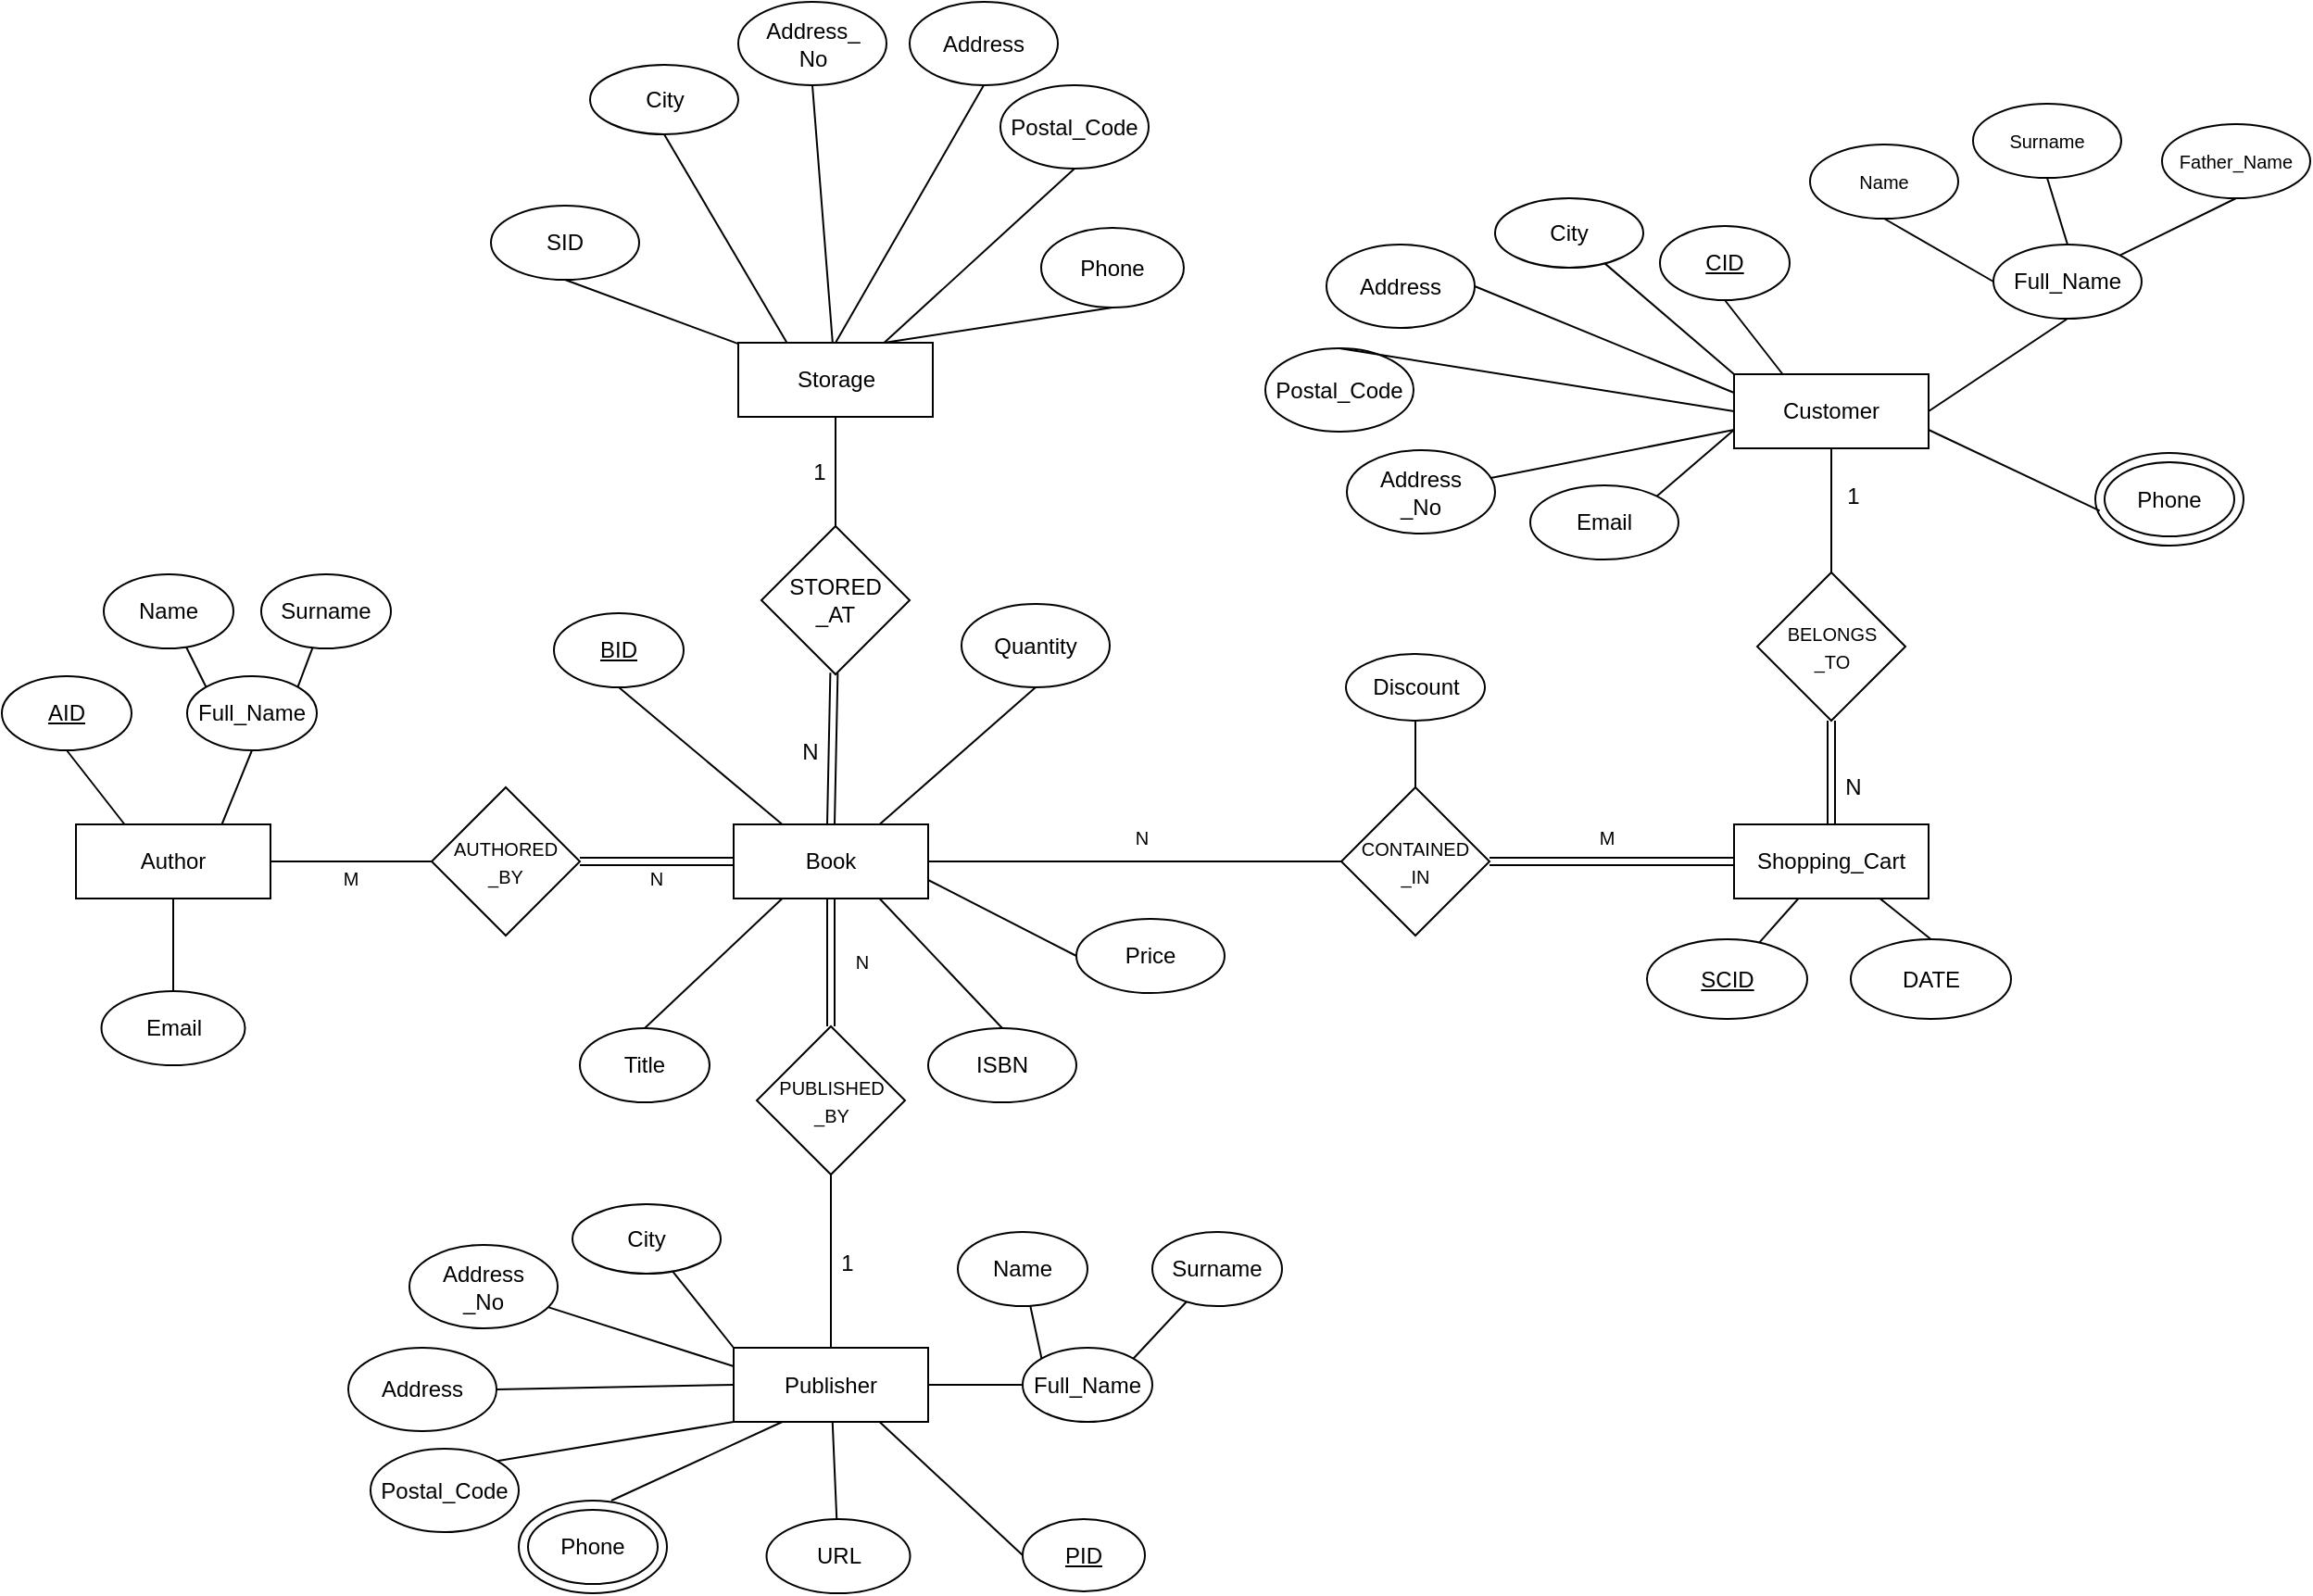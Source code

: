<mxfile version="20.6.0" type="github">
  <diagram id="VsgBfveyjFz6Jx_ch1yv" name="Page-1">
    <mxGraphModel dx="3200" dy="1077" grid="1" gridSize="11" guides="1" tooltips="1" connect="1" arrows="0" fold="1" page="1" pageScale="1" pageWidth="1169" pageHeight="1654" math="0" shadow="0">
      <root>
        <mxCell id="0" />
        <mxCell id="1" parent="0" />
        <mxCell id="6fTI-SqCHsq5oNUSL6ju-141" value="1" style="edgeStyle=none;rounded=0;orthogonalLoop=1;jettySize=auto;html=1;exitX=0.5;exitY=1;exitDx=0;exitDy=0;entryX=0.5;entryY=0;entryDx=0;entryDy=0;labelBackgroundColor=none;strokeColor=#000000;fontSize=12;startFill=1;endArrow=none;endFill=0;" parent="1" source="6fTI-SqCHsq5oNUSL6ju-108" target="6fTI-SqCHsq5oNUSL6ju-129" edge="1">
          <mxGeometry y="-9" relative="1" as="geometry">
            <mxPoint as="offset" />
          </mxGeometry>
        </mxCell>
        <mxCell id="6fTI-SqCHsq5oNUSL6ju-147" value="" style="group" parent="1" vertex="1" connectable="0">
          <mxGeometry x="12" y="847" width="602" height="265" as="geometry" />
        </mxCell>
        <mxCell id="6fTI-SqCHsq5oNUSL6ju-105" value="" style="group" parent="6fTI-SqCHsq5oNUSL6ju-147" vertex="1" connectable="0">
          <mxGeometry width="478.75" height="265" as="geometry" />
        </mxCell>
        <mxCell id="6fTI-SqCHsq5oNUSL6ju-64" value="Publisher" style="rounded=0;whiteSpace=wrap;html=1;" parent="6fTI-SqCHsq5oNUSL6ju-105" vertex="1">
          <mxGeometry x="306" y="132.5" width="105" height="40" as="geometry" />
        </mxCell>
        <mxCell id="6fTI-SqCHsq5oNUSL6ju-73" value="URL" style="ellipse;whiteSpace=wrap;html=1;rounded=0;" parent="6fTI-SqCHsq5oNUSL6ju-105" vertex="1">
          <mxGeometry x="323.75" y="225" width="77.5" height="40" as="geometry" />
        </mxCell>
        <mxCell id="6fTI-SqCHsq5oNUSL6ju-63" value="" style="edgeStyle=none;rounded=0;orthogonalLoop=1;jettySize=auto;html=1;fontSize=12;startFill=1;endArrow=none;endFill=0;" parent="6fTI-SqCHsq5oNUSL6ju-105" source="6fTI-SqCHsq5oNUSL6ju-64" target="6fTI-SqCHsq5oNUSL6ju-73" edge="1">
          <mxGeometry relative="1" as="geometry" />
        </mxCell>
        <mxCell id="6fTI-SqCHsq5oNUSL6ju-74" style="rounded=0;orthogonalLoop=1;jettySize=auto;html=1;exitX=0;exitY=0.5;exitDx=0;exitDy=0;entryX=1;entryY=0.5;entryDx=0;entryDy=0;fontSize=10;endArrow=none;endFill=0;" parent="6fTI-SqCHsq5oNUSL6ju-105" source="6fTI-SqCHsq5oNUSL6ju-64" target="6fTI-SqCHsq5oNUSL6ju-82" edge="1">
          <mxGeometry relative="1" as="geometry">
            <mxPoint x="255" y="120" as="sourcePoint" />
          </mxGeometry>
        </mxCell>
        <mxCell id="6fTI-SqCHsq5oNUSL6ju-76" value="" style="group" parent="6fTI-SqCHsq5oNUSL6ju-105" vertex="1" connectable="0">
          <mxGeometry x="190" y="215" width="80" height="50" as="geometry" />
        </mxCell>
        <mxCell id="6fTI-SqCHsq5oNUSL6ju-77" value="Phone" style="ellipse;whiteSpace=wrap;html=1;perimeterSpacing=0;shadow=0;perimeter=none;" parent="6fTI-SqCHsq5oNUSL6ju-76" vertex="1">
          <mxGeometry width="80" height="50" as="geometry" />
        </mxCell>
        <mxCell id="6fTI-SqCHsq5oNUSL6ju-78" value="Phone" style="ellipse;whiteSpace=wrap;html=1;perimeterSpacing=0;shadow=0;perimeter=none;" parent="6fTI-SqCHsq5oNUSL6ju-76" vertex="1">
          <mxGeometry x="5" y="5" width="70" height="40" as="geometry" />
        </mxCell>
        <mxCell id="6fTI-SqCHsq5oNUSL6ju-96" style="edgeStyle=none;rounded=0;orthogonalLoop=1;jettySize=auto;html=1;exitX=0.25;exitY=1;exitDx=0;exitDy=0;entryX=0.625;entryY=0;entryDx=0;entryDy=0;entryPerimeter=0;fontSize=10;startFill=1;endArrow=none;endFill=0;" parent="6fTI-SqCHsq5oNUSL6ju-105" source="6fTI-SqCHsq5oNUSL6ju-64" target="6fTI-SqCHsq5oNUSL6ju-77" edge="1">
          <mxGeometry relative="1" as="geometry" />
        </mxCell>
        <mxCell id="6fTI-SqCHsq5oNUSL6ju-82" value="Address" style="ellipse;whiteSpace=wrap;html=1;rounded=0;" parent="6fTI-SqCHsq5oNUSL6ju-105" vertex="1">
          <mxGeometry x="98" y="132.5" width="80" height="45" as="geometry" />
        </mxCell>
        <mxCell id="6fTI-SqCHsq5oNUSL6ju-83" value="City" style="ellipse;whiteSpace=wrap;html=1;rounded=0;" parent="6fTI-SqCHsq5oNUSL6ju-105" vertex="1">
          <mxGeometry x="219" y="55" width="80" height="37.5" as="geometry" />
        </mxCell>
        <mxCell id="6fTI-SqCHsq5oNUSL6ju-79" value="" style="rounded=0;orthogonalLoop=1;jettySize=auto;html=1;fontSize=10;endArrow=none;endFill=0;exitX=0;exitY=0;exitDx=0;exitDy=0;" parent="6fTI-SqCHsq5oNUSL6ju-105" source="6fTI-SqCHsq5oNUSL6ju-64" target="6fTI-SqCHsq5oNUSL6ju-83" edge="1">
          <mxGeometry relative="1" as="geometry" />
        </mxCell>
        <mxCell id="6fTI-SqCHsq5oNUSL6ju-84" value="Address&lt;br&gt;_No" style="ellipse;whiteSpace=wrap;html=1;rounded=0;" parent="6fTI-SqCHsq5oNUSL6ju-105" vertex="1">
          <mxGeometry x="131" y="77" width="80" height="45" as="geometry" />
        </mxCell>
        <mxCell id="6fTI-SqCHsq5oNUSL6ju-80" value="" style="rounded=0;orthogonalLoop=1;jettySize=auto;html=1;fontSize=10;endArrow=none;endFill=0;exitX=0;exitY=0.25;exitDx=0;exitDy=0;" parent="6fTI-SqCHsq5oNUSL6ju-105" source="6fTI-SqCHsq5oNUSL6ju-64" target="6fTI-SqCHsq5oNUSL6ju-84" edge="1">
          <mxGeometry relative="1" as="geometry" />
        </mxCell>
        <mxCell id="i2r0r5sgJxietmi1e1di-18" style="edgeStyle=none;rounded=0;orthogonalLoop=1;jettySize=auto;html=1;exitX=1;exitY=0;exitDx=0;exitDy=0;entryX=0;entryY=1;entryDx=0;entryDy=0;endArrow=none;endFill=0;" edge="1" parent="6fTI-SqCHsq5oNUSL6ju-105" source="6fTI-SqCHsq5oNUSL6ju-85" target="6fTI-SqCHsq5oNUSL6ju-64">
          <mxGeometry relative="1" as="geometry" />
        </mxCell>
        <mxCell id="6fTI-SqCHsq5oNUSL6ju-85" value="Postal_Code" style="ellipse;whiteSpace=wrap;html=1;rounded=0;" parent="6fTI-SqCHsq5oNUSL6ju-105" vertex="1">
          <mxGeometry x="110" y="187" width="80" height="45" as="geometry" />
        </mxCell>
        <mxCell id="6fTI-SqCHsq5oNUSL6ju-101" value="Full_Name" style="ellipse;whiteSpace=wrap;html=1;" parent="6fTI-SqCHsq5oNUSL6ju-147" vertex="1">
          <mxGeometry x="462" y="132.5" width="70" height="40" as="geometry" />
        </mxCell>
        <mxCell id="6fTI-SqCHsq5oNUSL6ju-99" style="edgeStyle=none;rounded=0;orthogonalLoop=1;jettySize=auto;html=1;exitX=0;exitY=0;exitDx=0;exitDy=0;fontSize=12;startFill=1;endArrow=none;endFill=0;" parent="6fTI-SqCHsq5oNUSL6ju-147" source="6fTI-SqCHsq5oNUSL6ju-101" target="6fTI-SqCHsq5oNUSL6ju-102" edge="1">
          <mxGeometry relative="1" as="geometry" />
        </mxCell>
        <mxCell id="6fTI-SqCHsq5oNUSL6ju-103" value="Surname" style="ellipse;whiteSpace=wrap;html=1;shadow=0;sketch=0;fontSize=12;" parent="6fTI-SqCHsq5oNUSL6ju-147" vertex="1">
          <mxGeometry x="532" y="70" width="70" height="40" as="geometry" />
        </mxCell>
        <mxCell id="6fTI-SqCHsq5oNUSL6ju-100" style="edgeStyle=none;rounded=0;orthogonalLoop=1;jettySize=auto;html=1;exitX=1;exitY=0;exitDx=0;exitDy=0;fontSize=12;startFill=1;endArrow=none;endFill=0;" parent="6fTI-SqCHsq5oNUSL6ju-147" source="6fTI-SqCHsq5oNUSL6ju-101" target="6fTI-SqCHsq5oNUSL6ju-103" edge="1">
          <mxGeometry relative="1" as="geometry" />
        </mxCell>
        <mxCell id="6fTI-SqCHsq5oNUSL6ju-102" value="Name" style="ellipse;whiteSpace=wrap;html=1;shadow=0;sketch=0;fontSize=12;" parent="6fTI-SqCHsq5oNUSL6ju-147" vertex="1">
          <mxGeometry x="427" y="70" width="70" height="40" as="geometry" />
        </mxCell>
        <mxCell id="6fTI-SqCHsq5oNUSL6ju-145" style="edgeStyle=none;rounded=0;orthogonalLoop=1;jettySize=auto;html=1;exitX=1;exitY=0.5;exitDx=0;exitDy=0;entryX=0;entryY=0.5;entryDx=0;entryDy=0;labelBackgroundColor=none;strokeColor=#000000;fontSize=12;startFill=1;endArrow=none;endFill=0;" parent="6fTI-SqCHsq5oNUSL6ju-147" source="6fTI-SqCHsq5oNUSL6ju-64" target="6fTI-SqCHsq5oNUSL6ju-101" edge="1">
          <mxGeometry relative="1" as="geometry" />
        </mxCell>
        <mxCell id="6fTI-SqCHsq5oNUSL6ju-67" value="&lt;u&gt;PID&lt;/u&gt;" style="ellipse;whiteSpace=wrap;html=1;" parent="6fTI-SqCHsq5oNUSL6ju-147" vertex="1">
          <mxGeometry x="462" y="225" width="66" height="39" as="geometry" />
        </mxCell>
        <mxCell id="6fTI-SqCHsq5oNUSL6ju-146" style="edgeStyle=none;rounded=0;orthogonalLoop=1;jettySize=auto;html=1;exitX=0.75;exitY=1;exitDx=0;exitDy=0;entryX=0;entryY=0.5;entryDx=0;entryDy=0;labelBackgroundColor=none;strokeColor=#000000;fontSize=12;startFill=1;endArrow=none;endFill=0;" parent="6fTI-SqCHsq5oNUSL6ju-147" source="6fTI-SqCHsq5oNUSL6ju-64" target="6fTI-SqCHsq5oNUSL6ju-67" edge="1">
          <mxGeometry relative="1" as="geometry" />
        </mxCell>
        <mxCell id="6fTI-SqCHsq5oNUSL6ju-148" value="1" style="edgeStyle=none;rounded=0;orthogonalLoop=1;jettySize=auto;html=1;exitX=0.5;exitY=1;exitDx=0;exitDy=0;entryX=0.5;entryY=0;entryDx=0;entryDy=0;labelBackgroundColor=none;strokeColor=#000000;fontSize=12;startFill=1;endArrow=none;endFill=0;" parent="1" source="6fTI-SqCHsq5oNUSL6ju-55" target="6fTI-SqCHsq5oNUSL6ju-64" edge="1">
          <mxGeometry x="0.026" y="8" relative="1" as="geometry">
            <mxPoint as="offset" />
          </mxGeometry>
        </mxCell>
        <mxCell id="6fTI-SqCHsq5oNUSL6ju-207" style="edgeStyle=none;rounded=0;orthogonalLoop=1;jettySize=auto;html=1;exitX=1;exitY=0.75;exitDx=0;exitDy=0;entryX=0;entryY=0.5;entryDx=0;entryDy=0;labelBackgroundColor=none;strokeColor=#000000;fontSize=10;startFill=1;endArrow=none;endFill=0;" parent="1" source="6fTI-SqCHsq5oNUSL6ju-8" target="6fTI-SqCHsq5oNUSL6ju-23" edge="1">
          <mxGeometry relative="1" as="geometry" />
        </mxCell>
        <mxCell id="6fTI-SqCHsq5oNUSL6ju-219" style="edgeStyle=none;rounded=0;orthogonalLoop=1;jettySize=auto;html=1;exitX=0.25;exitY=1;exitDx=0;exitDy=0;entryX=0.5;entryY=0;entryDx=0;entryDy=0;labelBackgroundColor=none;strokeColor=#000000;fontSize=10;startFill=1;endArrow=none;endFill=0;" parent="1" source="6fTI-SqCHsq5oNUSL6ju-8" target="6fTI-SqCHsq5oNUSL6ju-10" edge="1">
          <mxGeometry relative="1" as="geometry" />
        </mxCell>
        <mxCell id="6fTI-SqCHsq5oNUSL6ju-220" style="edgeStyle=none;rounded=0;orthogonalLoop=1;jettySize=auto;html=1;exitX=0.75;exitY=1;exitDx=0;exitDy=0;entryX=0.5;entryY=0;entryDx=0;entryDy=0;labelBackgroundColor=none;strokeColor=#000000;fontSize=10;startFill=1;endArrow=none;endFill=0;" parent="1" source="6fTI-SqCHsq5oNUSL6ju-8" target="6fTI-SqCHsq5oNUSL6ju-61" edge="1">
          <mxGeometry relative="1" as="geometry" />
        </mxCell>
        <mxCell id="aU7pb-YpMLklJea5VNLd-4" value="N" style="edgeStyle=orthogonalEdgeStyle;rounded=0;orthogonalLoop=1;jettySize=auto;html=1;exitX=1;exitY=0.5;exitDx=0;exitDy=0;entryX=0;entryY=0.5;entryDx=0;entryDy=0;fontSize=10;endArrow=none;endFill=0;" parent="1" source="6fTI-SqCHsq5oNUSL6ju-8" target="6fTI-SqCHsq5oNUSL6ju-174" edge="1">
          <mxGeometry x="0.033" y="13" relative="1" as="geometry">
            <mxPoint as="offset" />
            <mxPoint x="605" y="717" as="targetPoint" />
          </mxGeometry>
        </mxCell>
        <mxCell id="6fTI-SqCHsq5oNUSL6ju-8" value="Book" style="rounded=0;whiteSpace=wrap;html=1;" parent="1" vertex="1">
          <mxGeometry x="318" y="697" width="105" height="40" as="geometry" />
        </mxCell>
        <mxCell id="6fTI-SqCHsq5oNUSL6ju-217" style="edgeStyle=none;rounded=0;orthogonalLoop=1;jettySize=auto;html=1;exitX=0.5;exitY=1;exitDx=0;exitDy=0;entryX=0.25;entryY=0;entryDx=0;entryDy=0;labelBackgroundColor=none;strokeColor=#000000;fontSize=10;startFill=1;endArrow=none;endFill=0;" parent="1" source="6fTI-SqCHsq5oNUSL6ju-9" target="6fTI-SqCHsq5oNUSL6ju-8" edge="1">
          <mxGeometry relative="1" as="geometry" />
        </mxCell>
        <mxCell id="6fTI-SqCHsq5oNUSL6ju-9" value="&lt;u&gt;BID&lt;/u&gt;" style="ellipse;whiteSpace=wrap;html=1;" parent="1" vertex="1">
          <mxGeometry x="221" y="583" width="70" height="40" as="geometry" />
        </mxCell>
        <mxCell id="6fTI-SqCHsq5oNUSL6ju-10" value="Title" style="ellipse;whiteSpace=wrap;html=1;" parent="1" vertex="1">
          <mxGeometry x="235" y="807" width="70" height="40" as="geometry" />
        </mxCell>
        <mxCell id="6fTI-SqCHsq5oNUSL6ju-218" style="edgeStyle=none;rounded=0;orthogonalLoop=1;jettySize=auto;html=1;exitX=0.5;exitY=1;exitDx=0;exitDy=0;entryX=0.75;entryY=0;entryDx=0;entryDy=0;labelBackgroundColor=none;strokeColor=#000000;fontSize=10;startFill=1;endArrow=none;endFill=0;" parent="1" source="6fTI-SqCHsq5oNUSL6ju-19" target="6fTI-SqCHsq5oNUSL6ju-8" edge="1">
          <mxGeometry relative="1" as="geometry" />
        </mxCell>
        <mxCell id="6fTI-SqCHsq5oNUSL6ju-19" value="Quantity" style="ellipse;whiteSpace=wrap;html=1;rounded=0;" parent="1" vertex="1">
          <mxGeometry x="441" y="578" width="80" height="45" as="geometry" />
        </mxCell>
        <mxCell id="6fTI-SqCHsq5oNUSL6ju-23" value="&lt;font style=&quot;font-size: 12px;&quot;&gt;Price&lt;/font&gt;" style="ellipse;whiteSpace=wrap;html=1;shadow=0;sketch=0;fontSize=10;" parent="1" vertex="1">
          <mxGeometry x="503" y="748" width="80" height="40" as="geometry" />
        </mxCell>
        <mxCell id="6fTI-SqCHsq5oNUSL6ju-213" value="M" style="edgeStyle=none;rounded=0;orthogonalLoop=1;jettySize=auto;html=1;exitX=0;exitY=0.5;exitDx=0;exitDy=0;entryX=1;entryY=0.5;entryDx=0;entryDy=0;labelBackgroundColor=none;strokeColor=#000000;fontSize=10;startFill=1;endArrow=none;endFill=0;" parent="1" source="6fTI-SqCHsq5oNUSL6ju-26" target="6fTI-SqCHsq5oNUSL6ju-32" edge="1">
          <mxGeometry x="0.011" y="9" relative="1" as="geometry">
            <mxPoint as="offset" />
          </mxGeometry>
        </mxCell>
        <mxCell id="6fTI-SqCHsq5oNUSL6ju-214" value="N" style="edgeStyle=none;shape=link;rounded=0;orthogonalLoop=1;jettySize=auto;html=1;exitX=1;exitY=0.5;exitDx=0;exitDy=0;entryX=0;entryY=0.5;entryDx=0;entryDy=0;labelBackgroundColor=none;strokeColor=#000000;fontSize=10;startFill=1;endArrow=none;endFill=0;" parent="1" source="6fTI-SqCHsq5oNUSL6ju-26" target="6fTI-SqCHsq5oNUSL6ju-8" edge="1">
          <mxGeometry x="-0.012" y="-9" relative="1" as="geometry">
            <mxPoint as="offset" />
          </mxGeometry>
        </mxCell>
        <mxCell id="6fTI-SqCHsq5oNUSL6ju-26" value="&lt;font style=&quot;font-size: 10px;&quot;&gt;AUTHORED&lt;br&gt;_BY&lt;/font&gt;" style="rhombus;whiteSpace=wrap;html=1;shadow=0;sketch=0;fontSize=12;" parent="1" vertex="1">
          <mxGeometry x="155" y="677" width="80" height="80" as="geometry" />
        </mxCell>
        <mxCell id="6fTI-SqCHsq5oNUSL6ju-55" value="&lt;font style=&quot;font-size: 10px;&quot;&gt;PUBLISHED&lt;br&gt;_BY&lt;/font&gt;" style="rhombus;whiteSpace=wrap;html=1;shadow=0;sketch=0;fontSize=12;" parent="1" vertex="1">
          <mxGeometry x="330.5" y="806" width="80" height="80" as="geometry" />
        </mxCell>
        <mxCell id="6fTI-SqCHsq5oNUSL6ju-57" value="N" style="edgeStyle=none;shape=link;rounded=0;orthogonalLoop=1;jettySize=auto;html=1;exitX=0.5;exitY=1;exitDx=0;exitDy=0;entryX=0.5;entryY=0;entryDx=0;entryDy=0;fontSize=10;startFill=1;endArrow=none;endFill=0;" parent="1" source="6fTI-SqCHsq5oNUSL6ju-8" target="6fTI-SqCHsq5oNUSL6ju-55" edge="1">
          <mxGeometry x="-0.029" y="16" relative="1" as="geometry">
            <mxPoint as="offset" />
          </mxGeometry>
        </mxCell>
        <mxCell id="6fTI-SqCHsq5oNUSL6ju-61" value="&lt;font style=&quot;font-size: 12px;&quot;&gt;ISBN&lt;/font&gt;" style="ellipse;whiteSpace=wrap;html=1;shadow=0;sketch=0;fontSize=10;" parent="1" vertex="1">
          <mxGeometry x="423" y="807" width="80" height="40" as="geometry" />
        </mxCell>
        <mxCell id="6fTI-SqCHsq5oNUSL6ju-129" value="STORED&lt;br&gt;_AT" style="rhombus;whiteSpace=wrap;html=1;rounded=0;" parent="1" vertex="1">
          <mxGeometry x="333" y="536" width="80" height="80" as="geometry" />
        </mxCell>
        <mxCell id="6fTI-SqCHsq5oNUSL6ju-130" value="N" style="edgeStyle=none;rounded=0;orthogonalLoop=1;jettySize=auto;html=1;fontSize=12;startFill=1;endArrow=none;endFill=0;shape=link;exitX=0.5;exitY=0;exitDx=0;exitDy=0;" parent="1" source="6fTI-SqCHsq5oNUSL6ju-8" target="6fTI-SqCHsq5oNUSL6ju-129" edge="1">
          <mxGeometry x="-0.048" y="12" relative="1" as="geometry">
            <mxPoint x="375" y="693" as="sourcePoint" />
            <mxPoint as="offset" />
          </mxGeometry>
        </mxCell>
        <mxCell id="6fTI-SqCHsq5oNUSL6ju-210" value="" style="group" parent="1" vertex="1" connectable="0">
          <mxGeometry x="-77" y="562" width="210" height="265" as="geometry" />
        </mxCell>
        <mxCell id="6fTI-SqCHsq5oNUSL6ju-32" value="Author" style="rounded=0;whiteSpace=wrap;html=1;" parent="6fTI-SqCHsq5oNUSL6ju-210" vertex="1">
          <mxGeometry x="40" y="135" width="105" height="40" as="geometry" />
        </mxCell>
        <mxCell id="6fTI-SqCHsq5oNUSL6ju-39" style="rounded=0;orthogonalLoop=1;jettySize=auto;html=1;exitX=0.25;exitY=0;exitDx=0;exitDy=0;entryX=0.5;entryY=1;entryDx=0;entryDy=0;fontSize=10;endArrow=none;endFill=0;" parent="6fTI-SqCHsq5oNUSL6ju-210" target="6fTI-SqCHsq5oNUSL6ju-41" edge="1">
          <mxGeometry relative="1" as="geometry">
            <mxPoint x="66.25" y="135" as="sourcePoint" />
          </mxGeometry>
        </mxCell>
        <mxCell id="6fTI-SqCHsq5oNUSL6ju-40" style="rounded=0;orthogonalLoop=1;jettySize=auto;html=1;exitX=0.75;exitY=0;exitDx=0;exitDy=0;entryX=0.5;entryY=1;entryDx=0;entryDy=0;fontSize=10;endArrow=none;endFill=0;" parent="6fTI-SqCHsq5oNUSL6ju-210" target="6fTI-SqCHsq5oNUSL6ju-42" edge="1">
          <mxGeometry relative="1" as="geometry">
            <mxPoint x="118.75" y="135" as="sourcePoint" />
          </mxGeometry>
        </mxCell>
        <mxCell id="6fTI-SqCHsq5oNUSL6ju-41" value="&lt;u&gt;AID&lt;/u&gt;" style="ellipse;whiteSpace=wrap;html=1;" parent="6fTI-SqCHsq5oNUSL6ju-210" vertex="1">
          <mxGeometry y="55" width="70" height="40" as="geometry" />
        </mxCell>
        <mxCell id="6fTI-SqCHsq5oNUSL6ju-42" value="Full_Name" style="ellipse;whiteSpace=wrap;html=1;" parent="6fTI-SqCHsq5oNUSL6ju-210" vertex="1">
          <mxGeometry x="100" y="55" width="70" height="40" as="geometry" />
        </mxCell>
        <mxCell id="6fTI-SqCHsq5oNUSL6ju-43" value="Name" style="ellipse;whiteSpace=wrap;html=1;shadow=0;sketch=0;fontSize=12;" parent="6fTI-SqCHsq5oNUSL6ju-210" vertex="1">
          <mxGeometry x="55" width="70" height="40" as="geometry" />
        </mxCell>
        <mxCell id="6fTI-SqCHsq5oNUSL6ju-44" style="edgeStyle=none;rounded=0;orthogonalLoop=1;jettySize=auto;html=1;exitX=0;exitY=0;exitDx=0;exitDy=0;fontSize=12;startFill=1;endArrow=none;endFill=0;" parent="6fTI-SqCHsq5oNUSL6ju-210" source="6fTI-SqCHsq5oNUSL6ju-42" target="6fTI-SqCHsq5oNUSL6ju-43" edge="1">
          <mxGeometry relative="1" as="geometry" />
        </mxCell>
        <mxCell id="6fTI-SqCHsq5oNUSL6ju-45" value="Surname" style="ellipse;whiteSpace=wrap;html=1;shadow=0;sketch=0;fontSize=12;" parent="6fTI-SqCHsq5oNUSL6ju-210" vertex="1">
          <mxGeometry x="140" width="70" height="40" as="geometry" />
        </mxCell>
        <mxCell id="6fTI-SqCHsq5oNUSL6ju-46" style="edgeStyle=none;rounded=0;orthogonalLoop=1;jettySize=auto;html=1;exitX=1;exitY=0;exitDx=0;exitDy=0;fontSize=12;startFill=1;endArrow=none;endFill=0;" parent="6fTI-SqCHsq5oNUSL6ju-210" source="6fTI-SqCHsq5oNUSL6ju-42" target="6fTI-SqCHsq5oNUSL6ju-45" edge="1">
          <mxGeometry relative="1" as="geometry" />
        </mxCell>
        <mxCell id="6fTI-SqCHsq5oNUSL6ju-49" value="Email" style="ellipse;whiteSpace=wrap;html=1;rounded=0;" parent="6fTI-SqCHsq5oNUSL6ju-210" vertex="1">
          <mxGeometry x="53.75" y="225" width="77.5" height="40" as="geometry" />
        </mxCell>
        <mxCell id="6fTI-SqCHsq5oNUSL6ju-50" value="" style="edgeStyle=none;rounded=0;orthogonalLoop=1;jettySize=auto;html=1;fontSize=12;startFill=1;endArrow=none;endFill=0;" parent="6fTI-SqCHsq5oNUSL6ju-210" source="6fTI-SqCHsq5oNUSL6ju-32" target="6fTI-SqCHsq5oNUSL6ju-49" edge="1">
          <mxGeometry relative="1" as="geometry" />
        </mxCell>
        <mxCell id="6fTI-SqCHsq5oNUSL6ju-215" value="" style="group" parent="1" vertex="1" connectable="0">
          <mxGeometry x="613" y="308" width="556" height="494" as="geometry" />
        </mxCell>
        <mxCell id="6fTI-SqCHsq5oNUSL6ju-142" value="Shopping_Cart" style="rounded=0;whiteSpace=wrap;html=1;" parent="6fTI-SqCHsq5oNUSL6ju-215" vertex="1">
          <mxGeometry x="245" y="389" width="105" height="40" as="geometry" />
        </mxCell>
        <mxCell id="6fTI-SqCHsq5oNUSL6ju-143" value="&lt;u&gt;SCID&lt;/u&gt;" style="ellipse;whiteSpace=wrap;html=1;rounded=0;" parent="6fTI-SqCHsq5oNUSL6ju-215" vertex="1">
          <mxGeometry x="198" y="451" width="86.5" height="43" as="geometry" />
        </mxCell>
        <mxCell id="6fTI-SqCHsq5oNUSL6ju-144" value="" style="edgeStyle=none;rounded=0;orthogonalLoop=1;jettySize=auto;html=1;labelBackgroundColor=none;strokeColor=#000000;fontSize=12;startFill=1;endArrow=none;endFill=0;" parent="6fTI-SqCHsq5oNUSL6ju-215" source="6fTI-SqCHsq5oNUSL6ju-142" target="6fTI-SqCHsq5oNUSL6ju-143" edge="1">
          <mxGeometry relative="1" as="geometry" />
        </mxCell>
        <mxCell id="6fTI-SqCHsq5oNUSL6ju-165" value="&lt;font style=&quot;font-size: 10px;&quot;&gt;BELONGS&lt;br&gt;_TO&lt;/font&gt;" style="rhombus;whiteSpace=wrap;html=1;rounded=0;" parent="6fTI-SqCHsq5oNUSL6ju-215" vertex="1">
          <mxGeometry x="257.5" y="253" width="80" height="80" as="geometry" />
        </mxCell>
        <mxCell id="6fTI-SqCHsq5oNUSL6ju-166" value="N" style="edgeStyle=none;rounded=0;orthogonalLoop=1;jettySize=auto;html=1;labelBackgroundColor=none;strokeColor=#000000;fontSize=12;startFill=1;endArrow=none;endFill=0;shape=link;" parent="6fTI-SqCHsq5oNUSL6ju-215" source="6fTI-SqCHsq5oNUSL6ju-142" target="6fTI-SqCHsq5oNUSL6ju-165" edge="1">
          <mxGeometry x="-0.267" y="-10" relative="1" as="geometry">
            <mxPoint x="1" as="offset" />
          </mxGeometry>
        </mxCell>
        <mxCell id="6fTI-SqCHsq5oNUSL6ju-167" value="1" style="edgeStyle=none;rounded=0;orthogonalLoop=1;jettySize=auto;html=1;exitX=0.5;exitY=0;exitDx=0;exitDy=0;entryX=0.5;entryY=1;entryDx=0;entryDy=0;labelBackgroundColor=none;strokeColor=#000000;fontSize=12;startFill=1;endArrow=none;endFill=0;" parent="6fTI-SqCHsq5oNUSL6ju-215" source="6fTI-SqCHsq5oNUSL6ju-165" target="Fxmti2o_5BGem4VC5T3a-1" edge="1">
          <mxGeometry x="0.236" y="-10" relative="1" as="geometry">
            <mxPoint x="1" as="offset" />
          </mxGeometry>
        </mxCell>
        <mxCell id="6fTI-SqCHsq5oNUSL6ju-170" value="" style="group" parent="6fTI-SqCHsq5oNUSL6ju-215" vertex="1" connectable="0">
          <mxGeometry width="556" height="238.5" as="geometry" />
        </mxCell>
        <mxCell id="6fTI-SqCHsq5oNUSL6ju-93" value="Father_Name" style="ellipse;whiteSpace=wrap;html=1;rounded=0;shadow=0;sketch=0;fontSize=10;container=0;" parent="6fTI-SqCHsq5oNUSL6ju-170" vertex="1">
          <mxGeometry x="476" y="11" width="80" height="40" as="geometry" />
        </mxCell>
        <mxCell id="6fTI-SqCHsq5oNUSL6ju-91" value="Surname" style="ellipse;whiteSpace=wrap;html=1;rounded=0;shadow=0;sketch=0;fontSize=10;container=0;" parent="6fTI-SqCHsq5oNUSL6ju-170" vertex="1">
          <mxGeometry x="374" width="80" height="40" as="geometry" />
        </mxCell>
        <mxCell id="6fTI-SqCHsq5oNUSL6ju-89" value="Name" style="ellipse;whiteSpace=wrap;html=1;rounded=0;shadow=0;sketch=0;fontSize=10;container=0;" parent="6fTI-SqCHsq5oNUSL6ju-170" vertex="1">
          <mxGeometry x="286" y="22" width="80" height="40" as="geometry" />
        </mxCell>
        <mxCell id="Fxmti2o_5BGem4VC5T3a-1" value="Customer" style="rounded=0;whiteSpace=wrap;html=1;container=0;" parent="6fTI-SqCHsq5oNUSL6ju-170" vertex="1">
          <mxGeometry x="245" y="146" width="105" height="40" as="geometry" />
        </mxCell>
        <mxCell id="Fxmti2o_5BGem4VC5T3a-2" value="&lt;u&gt;CID&lt;/u&gt;" style="ellipse;whiteSpace=wrap;html=1;container=0;" parent="6fTI-SqCHsq5oNUSL6ju-170" vertex="1">
          <mxGeometry x="205" y="66" width="70" height="40" as="geometry" />
        </mxCell>
        <mxCell id="Fxmti2o_5BGem4VC5T3a-18" style="rounded=0;orthogonalLoop=1;jettySize=auto;html=1;exitX=0.25;exitY=0;exitDx=0;exitDy=0;entryX=0.5;entryY=1;entryDx=0;entryDy=0;fontSize=10;endArrow=none;endFill=0;" parent="6fTI-SqCHsq5oNUSL6ju-170" source="Fxmti2o_5BGem4VC5T3a-1" target="Fxmti2o_5BGem4VC5T3a-2" edge="1">
          <mxGeometry relative="1" as="geometry" />
        </mxCell>
        <mxCell id="Fxmti2o_5BGem4VC5T3a-20" value="Address" style="ellipse;whiteSpace=wrap;html=1;rounded=0;container=0;" parent="6fTI-SqCHsq5oNUSL6ju-170" vertex="1">
          <mxGeometry x="25" y="76" width="80" height="45" as="geometry" />
        </mxCell>
        <mxCell id="Fxmti2o_5BGem4VC5T3a-35" style="rounded=0;orthogonalLoop=1;jettySize=auto;html=1;exitX=0;exitY=0.25;exitDx=0;exitDy=0;entryX=1;entryY=0.5;entryDx=0;entryDy=0;fontSize=10;endArrow=none;endFill=0;" parent="6fTI-SqCHsq5oNUSL6ju-170" source="Fxmti2o_5BGem4VC5T3a-1" target="Fxmti2o_5BGem4VC5T3a-20" edge="1">
          <mxGeometry relative="1" as="geometry" />
        </mxCell>
        <mxCell id="Fxmti2o_5BGem4VC5T3a-23" value="City" style="ellipse;whiteSpace=wrap;html=1;rounded=0;container=0;" parent="6fTI-SqCHsq5oNUSL6ju-170" vertex="1">
          <mxGeometry x="116" y="51" width="80" height="37.5" as="geometry" />
        </mxCell>
        <mxCell id="Fxmti2o_5BGem4VC5T3a-24" value="" style="rounded=0;orthogonalLoop=1;jettySize=auto;html=1;fontSize=10;endArrow=none;endFill=0;exitX=0;exitY=0;exitDx=0;exitDy=0;" parent="6fTI-SqCHsq5oNUSL6ju-170" source="Fxmti2o_5BGem4VC5T3a-1" target="Fxmti2o_5BGem4VC5T3a-23" edge="1">
          <mxGeometry relative="1" as="geometry" />
        </mxCell>
        <mxCell id="Fxmti2o_5BGem4VC5T3a-25" value="Address&lt;br&gt;_No" style="ellipse;whiteSpace=wrap;html=1;rounded=0;container=0;" parent="6fTI-SqCHsq5oNUSL6ju-170" vertex="1">
          <mxGeometry x="36" y="187" width="80" height="45" as="geometry" />
        </mxCell>
        <mxCell id="Fxmti2o_5BGem4VC5T3a-26" value="" style="rounded=0;orthogonalLoop=1;jettySize=auto;html=1;fontSize=10;endArrow=none;endFill=0;exitX=0;exitY=0.75;exitDx=0;exitDy=0;" parent="6fTI-SqCHsq5oNUSL6ju-170" source="Fxmti2o_5BGem4VC5T3a-1" target="Fxmti2o_5BGem4VC5T3a-25" edge="1">
          <mxGeometry relative="1" as="geometry" />
        </mxCell>
        <mxCell id="Fxmti2o_5BGem4VC5T3a-31" value="Postal_Code" style="ellipse;whiteSpace=wrap;html=1;rounded=0;container=0;" parent="6fTI-SqCHsq5oNUSL6ju-170" vertex="1">
          <mxGeometry x="-8" y="132" width="80" height="45" as="geometry" />
        </mxCell>
        <mxCell id="Fxmti2o_5BGem4VC5T3a-32" style="rounded=0;orthogonalLoop=1;jettySize=auto;html=1;exitX=0;exitY=0.5;exitDx=0;exitDy=0;entryX=0.5;entryY=0;entryDx=0;entryDy=0;fontSize=10;endArrow=none;endFill=0;" parent="6fTI-SqCHsq5oNUSL6ju-170" source="Fxmti2o_5BGem4VC5T3a-1" target="Fxmti2o_5BGem4VC5T3a-31" edge="1">
          <mxGeometry relative="1" as="geometry" />
        </mxCell>
        <mxCell id="Fxmti2o_5BGem4VC5T3a-39" value="&lt;font style=&quot;font-size: 12px;&quot;&gt;Email&lt;/font&gt;" style="ellipse;whiteSpace=wrap;html=1;shadow=0;sketch=0;fontSize=10;container=0;" parent="6fTI-SqCHsq5oNUSL6ju-170" vertex="1">
          <mxGeometry x="135" y="206" width="80" height="40" as="geometry" />
        </mxCell>
        <mxCell id="Fxmti2o_5BGem4VC5T3a-43" style="edgeStyle=none;rounded=0;orthogonalLoop=1;jettySize=auto;html=1;exitX=0;exitY=0.75;exitDx=0;exitDy=0;entryX=1;entryY=0;entryDx=0;entryDy=0;fontSize=12;startFill=1;endArrow=none;endFill=0;" parent="6fTI-SqCHsq5oNUSL6ju-170" source="Fxmti2o_5BGem4VC5T3a-1" target="Fxmti2o_5BGem4VC5T3a-39" edge="1">
          <mxGeometry relative="1" as="geometry" />
        </mxCell>
        <mxCell id="6fTI-SqCHsq5oNUSL6ju-158" style="edgeStyle=none;rounded=0;orthogonalLoop=1;jettySize=auto;html=1;exitX=0.5;exitY=1;exitDx=0;exitDy=0;entryX=1;entryY=0.5;entryDx=0;entryDy=0;labelBackgroundColor=none;strokeColor=#000000;fontSize=12;startFill=1;endArrow=none;endFill=0;" parent="6fTI-SqCHsq5oNUSL6ju-170" source="6fTI-SqCHsq5oNUSL6ju-87" target="Fxmti2o_5BGem4VC5T3a-1" edge="1">
          <mxGeometry relative="1" as="geometry" />
        </mxCell>
        <mxCell id="6fTI-SqCHsq5oNUSL6ju-87" value="Full_Name" style="ellipse;whiteSpace=wrap;html=1;rounded=0;container=0;" parent="6fTI-SqCHsq5oNUSL6ju-170" vertex="1">
          <mxGeometry x="385" y="76" width="80" height="40" as="geometry" />
        </mxCell>
        <mxCell id="6fTI-SqCHsq5oNUSL6ju-157" style="edgeStyle=none;rounded=0;orthogonalLoop=1;jettySize=auto;html=1;exitX=0.5;exitY=1;exitDx=0;exitDy=0;entryX=1;entryY=0;entryDx=0;entryDy=0;labelBackgroundColor=none;strokeColor=#000000;fontSize=12;startFill=1;endArrow=none;endFill=0;" parent="6fTI-SqCHsq5oNUSL6ju-170" source="6fTI-SqCHsq5oNUSL6ju-93" target="6fTI-SqCHsq5oNUSL6ju-87" edge="1">
          <mxGeometry relative="1" as="geometry" />
        </mxCell>
        <mxCell id="Fxmti2o_5BGem4VC5T3a-8" value="Phone" style="ellipse;whiteSpace=wrap;html=1;perimeterSpacing=0;shadow=0;perimeter=none;container=0;" parent="6fTI-SqCHsq5oNUSL6ju-170" vertex="1">
          <mxGeometry x="440" y="188.5" width="80" height="50" as="geometry" />
        </mxCell>
        <mxCell id="Fxmti2o_5BGem4VC5T3a-6" value="Phone" style="ellipse;whiteSpace=wrap;html=1;perimeterSpacing=0;shadow=0;perimeter=none;container=0;" parent="6fTI-SqCHsq5oNUSL6ju-170" vertex="1">
          <mxGeometry x="445" y="193.5" width="70" height="40" as="geometry" />
        </mxCell>
        <mxCell id="6fTI-SqCHsq5oNUSL6ju-156" style="edgeStyle=none;rounded=0;orthogonalLoop=1;jettySize=auto;html=1;exitX=0.5;exitY=1;exitDx=0;exitDy=0;entryX=0.5;entryY=0;entryDx=0;entryDy=0;labelBackgroundColor=none;strokeColor=#000000;fontSize=12;startFill=1;endArrow=none;endFill=0;" parent="6fTI-SqCHsq5oNUSL6ju-170" source="6fTI-SqCHsq5oNUSL6ju-91" target="6fTI-SqCHsq5oNUSL6ju-87" edge="1">
          <mxGeometry relative="1" as="geometry" />
        </mxCell>
        <mxCell id="6fTI-SqCHsq5oNUSL6ju-162" style="edgeStyle=none;rounded=0;orthogonalLoop=1;jettySize=auto;html=1;exitX=1;exitY=0.75;exitDx=0;exitDy=0;entryX=-0.038;entryY=0.654;entryDx=0;entryDy=0;entryPerimeter=0;labelBackgroundColor=none;strokeColor=#000000;fontSize=12;startFill=1;endArrow=none;endFill=0;" parent="6fTI-SqCHsq5oNUSL6ju-170" source="Fxmti2o_5BGem4VC5T3a-1" target="Fxmti2o_5BGem4VC5T3a-6" edge="1">
          <mxGeometry relative="1" as="geometry" />
        </mxCell>
        <mxCell id="6fTI-SqCHsq5oNUSL6ju-155" style="edgeStyle=none;rounded=0;orthogonalLoop=1;jettySize=auto;html=1;exitX=0.5;exitY=1;exitDx=0;exitDy=0;entryX=0;entryY=0.5;entryDx=0;entryDy=0;labelBackgroundColor=none;strokeColor=#000000;fontSize=12;startFill=1;endArrow=none;endFill=0;" parent="6fTI-SqCHsq5oNUSL6ju-170" source="6fTI-SqCHsq5oNUSL6ju-89" target="6fTI-SqCHsq5oNUSL6ju-87" edge="1">
          <mxGeometry relative="1" as="geometry" />
        </mxCell>
        <mxCell id="6fTI-SqCHsq5oNUSL6ju-173" value="DATE" style="ellipse;whiteSpace=wrap;html=1;rounded=0;" parent="6fTI-SqCHsq5oNUSL6ju-215" vertex="1">
          <mxGeometry x="308" y="451" width="86.5" height="43" as="geometry" />
        </mxCell>
        <mxCell id="6fTI-SqCHsq5oNUSL6ju-172" style="edgeStyle=none;rounded=0;orthogonalLoop=1;jettySize=auto;html=1;exitX=0.75;exitY=1;exitDx=0;exitDy=0;labelBackgroundColor=none;strokeColor=#000000;fontSize=10;startFill=1;endArrow=none;endFill=0;entryX=0.5;entryY=0;entryDx=0;entryDy=0;" parent="6fTI-SqCHsq5oNUSL6ju-215" source="6fTI-SqCHsq5oNUSL6ju-142" target="6fTI-SqCHsq5oNUSL6ju-173" edge="1">
          <mxGeometry relative="1" as="geometry">
            <mxPoint x="345.5" y="454" as="targetPoint" />
          </mxGeometry>
        </mxCell>
        <mxCell id="6fTI-SqCHsq5oNUSL6ju-174" value="&lt;font style=&quot;font-size: 10px;&quot;&gt;CONTAINED&lt;br&gt;_IN&lt;br&gt;&lt;/font&gt;" style="rhombus;whiteSpace=wrap;html=1;rounded=0;" parent="6fTI-SqCHsq5oNUSL6ju-215" vertex="1">
          <mxGeometry x="33" y="369" width="80" height="80" as="geometry" />
        </mxCell>
        <mxCell id="6fTI-SqCHsq5oNUSL6ju-175" value="" style="edgeStyle=none;rounded=0;orthogonalLoop=1;jettySize=auto;html=1;labelBackgroundColor=none;strokeColor=#000000;fontSize=10;startFill=1;endArrow=none;endFill=0;shape=link;" parent="6fTI-SqCHsq5oNUSL6ju-215" source="6fTI-SqCHsq5oNUSL6ju-142" target="6fTI-SqCHsq5oNUSL6ju-174" edge="1">
          <mxGeometry relative="1" as="geometry" />
        </mxCell>
        <mxCell id="aU7pb-YpMLklJea5VNLd-16" value="M" style="edgeLabel;html=1;align=center;verticalAlign=middle;resizable=0;points=[];fontSize=10;" parent="6fTI-SqCHsq5oNUSL6ju-175" vertex="1" connectable="0">
          <mxGeometry x="0.045" y="-1" relative="1" as="geometry">
            <mxPoint y="-12" as="offset" />
          </mxGeometry>
        </mxCell>
        <mxCell id="6fTI-SqCHsq5oNUSL6ju-204" value="Discount" style="ellipse;whiteSpace=wrap;html=1;rounded=0;" parent="6fTI-SqCHsq5oNUSL6ju-215" vertex="1">
          <mxGeometry x="35.5" y="297" width="75" height="36" as="geometry" />
        </mxCell>
        <mxCell id="6fTI-SqCHsq5oNUSL6ju-205" value="" style="edgeStyle=none;rounded=0;orthogonalLoop=1;jettySize=auto;html=1;labelBackgroundColor=none;strokeColor=#000000;fontSize=10;startFill=1;endArrow=none;endFill=0;" parent="6fTI-SqCHsq5oNUSL6ju-215" source="6fTI-SqCHsq5oNUSL6ju-174" target="6fTI-SqCHsq5oNUSL6ju-204" edge="1">
          <mxGeometry relative="1" as="geometry" />
        </mxCell>
        <mxCell id="6fTI-SqCHsq5oNUSL6ju-108" value="Storage" style="rounded=0;whiteSpace=wrap;html=1;rotation=0;" parent="1" vertex="1">
          <mxGeometry x="320.5" y="437" width="105" height="40" as="geometry" />
        </mxCell>
        <mxCell id="6fTI-SqCHsq5oNUSL6ju-138" style="edgeStyle=none;rounded=0;orthogonalLoop=1;jettySize=auto;html=1;exitX=0.5;exitY=1;exitDx=0;exitDy=0;labelBackgroundColor=none;strokeColor=#000000;fontSize=12;startFill=1;endArrow=none;endFill=0;" parent="1" source="6fTI-SqCHsq5oNUSL6ju-112" target="6fTI-SqCHsq5oNUSL6ju-108" edge="1">
          <mxGeometry relative="1" as="geometry" />
        </mxCell>
        <mxCell id="6fTI-SqCHsq5oNUSL6ju-112" value="&lt;font style=&quot;font-size: 12px;&quot;&gt;SID&lt;/font&gt;" style="ellipse;whiteSpace=wrap;html=1;rounded=0;shadow=0;sketch=0;fontSize=10;rotation=0;" parent="1" vertex="1">
          <mxGeometry x="187" y="363" width="80" height="40" as="geometry" />
        </mxCell>
        <mxCell id="6fTI-SqCHsq5oNUSL6ju-137" style="edgeStyle=none;rounded=0;orthogonalLoop=1;jettySize=auto;html=1;exitX=0.5;exitY=1;exitDx=0;exitDy=0;entryX=0.5;entryY=0;entryDx=0;entryDy=0;labelBackgroundColor=none;strokeColor=#000000;fontSize=12;startFill=1;endArrow=none;endFill=0;" parent="1" source="6fTI-SqCHsq5oNUSL6ju-113" target="6fTI-SqCHsq5oNUSL6ju-108" edge="1">
          <mxGeometry relative="1" as="geometry" />
        </mxCell>
        <mxCell id="6fTI-SqCHsq5oNUSL6ju-113" value="Address" style="ellipse;whiteSpace=wrap;html=1;rounded=0;rotation=0;" parent="1" vertex="1">
          <mxGeometry x="413" y="253" width="80" height="45" as="geometry" />
        </mxCell>
        <mxCell id="i2r0r5sgJxietmi1e1di-15" style="edgeStyle=none;rounded=0;orthogonalLoop=1;jettySize=auto;html=1;exitX=0.5;exitY=1;exitDx=0;exitDy=0;entryX=0.25;entryY=0;entryDx=0;entryDy=0;endArrow=none;endFill=0;" edge="1" parent="1" source="6fTI-SqCHsq5oNUSL6ju-114" target="6fTI-SqCHsq5oNUSL6ju-108">
          <mxGeometry relative="1" as="geometry" />
        </mxCell>
        <mxCell id="6fTI-SqCHsq5oNUSL6ju-114" value="City" style="ellipse;whiteSpace=wrap;html=1;rounded=0;rotation=0;" parent="1" vertex="1">
          <mxGeometry x="240.5" y="287" width="80" height="37.5" as="geometry" />
        </mxCell>
        <mxCell id="i2r0r5sgJxietmi1e1di-14" style="edgeStyle=none;rounded=0;orthogonalLoop=1;jettySize=auto;html=1;exitX=0.5;exitY=1;exitDx=0;exitDy=0;endArrow=none;endFill=0;" edge="1" parent="1" source="6fTI-SqCHsq5oNUSL6ju-116" target="6fTI-SqCHsq5oNUSL6ju-108">
          <mxGeometry relative="1" as="geometry">
            <mxPoint x="411.336" y="266.313" as="targetPoint" />
          </mxGeometry>
        </mxCell>
        <mxCell id="6fTI-SqCHsq5oNUSL6ju-116" value="Address_&lt;br&gt;No" style="ellipse;whiteSpace=wrap;html=1;rounded=0;rotation=0;" parent="1" vertex="1">
          <mxGeometry x="320.5" y="253" width="80" height="45" as="geometry" />
        </mxCell>
        <mxCell id="6fTI-SqCHsq5oNUSL6ju-118" value="Postal_Code" style="ellipse;whiteSpace=wrap;html=1;rounded=0;rotation=0;" parent="1" vertex="1">
          <mxGeometry x="462" y="298" width="80" height="45" as="geometry" />
        </mxCell>
        <mxCell id="6fTI-SqCHsq5oNUSL6ju-139" style="edgeStyle=none;rounded=0;orthogonalLoop=1;jettySize=auto;html=1;exitX=0.5;exitY=1;exitDx=0;exitDy=0;entryX=0.75;entryY=0;entryDx=0;entryDy=0;labelBackgroundColor=none;strokeColor=#000000;fontSize=12;startFill=1;endArrow=none;endFill=0;" parent="1" source="6fTI-SqCHsq5oNUSL6ju-127" target="6fTI-SqCHsq5oNUSL6ju-108" edge="1">
          <mxGeometry relative="1" as="geometry" />
        </mxCell>
        <mxCell id="6fTI-SqCHsq5oNUSL6ju-127" value="&lt;font style=&quot;font-size: 12px;&quot;&gt;Phone&lt;/font&gt;" style="ellipse;whiteSpace=wrap;html=1;rounded=0;shadow=0;sketch=0;fontSize=10;rotation=0;" parent="1" vertex="1">
          <mxGeometry x="484" y="375" width="77" height="43" as="geometry" />
        </mxCell>
        <mxCell id="i2r0r5sgJxietmi1e1di-7" value="" style="endArrow=none;html=1;rounded=0;curved=1;entryX=0.5;entryY=1;entryDx=0;entryDy=0;exitX=0.75;exitY=0;exitDx=0;exitDy=0;" edge="1" parent="1" source="6fTI-SqCHsq5oNUSL6ju-108" target="6fTI-SqCHsq5oNUSL6ju-118">
          <mxGeometry width="50" height="50" relative="1" as="geometry">
            <mxPoint x="374" y="413" as="sourcePoint" />
            <mxPoint x="424" y="363" as="targetPoint" />
          </mxGeometry>
        </mxCell>
        <mxCell id="i2r0r5sgJxietmi1e1di-16" style="edgeStyle=none;rounded=0;orthogonalLoop=1;jettySize=auto;html=1;exitX=1;exitY=0;exitDx=0;exitDy=0;endArrow=none;endFill=0;" edge="1" parent="1" source="6fTI-SqCHsq5oNUSL6ju-116" target="6fTI-SqCHsq5oNUSL6ju-116">
          <mxGeometry relative="1" as="geometry" />
        </mxCell>
      </root>
    </mxGraphModel>
  </diagram>
</mxfile>
